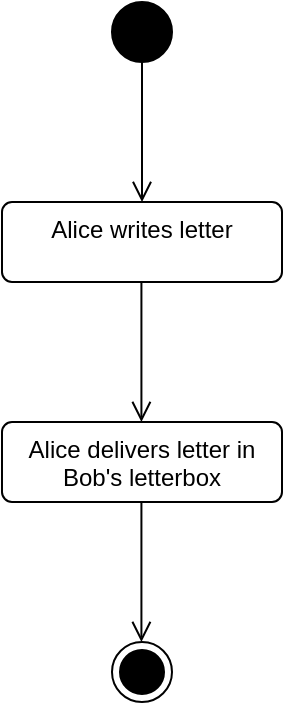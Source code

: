 <mxfile version="21.7.4" type="github">
  <diagram name="Page-1" id="SjtMiZsD_BO0Mgj-9Opu">
    <mxGraphModel dx="1114" dy="705" grid="1" gridSize="10" guides="1" tooltips="1" connect="1" arrows="1" fold="1" page="1" pageScale="1" pageWidth="827" pageHeight="1169" math="0" shadow="0">
      <root>
        <mxCell id="0" />
        <mxCell id="1" parent="0" />
        <mxCell id="zDtXWsLHAUSplq666p_f-1" value="" style="ellipse;fillColor=strokeColor;html=1;" parent="1" vertex="1">
          <mxGeometry x="180" y="30" width="30" height="30" as="geometry" />
        </mxCell>
        <mxCell id="zDtXWsLHAUSplq666p_f-2" value="" style="endArrow=open;startArrow=none;endFill=0;startFill=0;endSize=8;html=1;verticalAlign=bottom;labelBackgroundColor=none;strokeWidth=1;rounded=0;exitX=0.5;exitY=1;exitDx=0;exitDy=0;" parent="1" source="zDtXWsLHAUSplq666p_f-1" edge="1">
          <mxGeometry width="160" relative="1" as="geometry">
            <mxPoint x="194.5" y="70" as="sourcePoint" />
            <mxPoint x="195" y="130" as="targetPoint" />
          </mxGeometry>
        </mxCell>
        <mxCell id="zDtXWsLHAUSplq666p_f-3" value="Alice writes letter" style="html=1;align=center;verticalAlign=top;rounded=1;absoluteArcSize=1;arcSize=10;dashed=0;whiteSpace=wrap;" parent="1" vertex="1">
          <mxGeometry x="125" y="130" width="140" height="40" as="geometry" />
        </mxCell>
        <mxCell id="zDtXWsLHAUSplq666p_f-4" value="" style="endArrow=open;startArrow=none;endFill=0;startFill=0;endSize=8;html=1;verticalAlign=bottom;labelBackgroundColor=none;strokeWidth=1;rounded=0;exitX=0.5;exitY=1;exitDx=0;exitDy=0;" parent="1" edge="1">
          <mxGeometry width="160" relative="1" as="geometry">
            <mxPoint x="194.71" y="170" as="sourcePoint" />
            <mxPoint x="194.71" y="240" as="targetPoint" />
          </mxGeometry>
        </mxCell>
        <mxCell id="zDtXWsLHAUSplq666p_f-5" value="Alice delivers letter in Bob&#39;s letterbox" style="html=1;align=center;verticalAlign=top;rounded=1;absoluteArcSize=1;arcSize=10;dashed=0;whiteSpace=wrap;" parent="1" vertex="1">
          <mxGeometry x="125" y="240" width="140" height="40" as="geometry" />
        </mxCell>
        <mxCell id="zDtXWsLHAUSplq666p_f-6" value="" style="endArrow=open;startArrow=none;endFill=0;startFill=0;endSize=8;html=1;verticalAlign=bottom;labelBackgroundColor=none;strokeWidth=1;rounded=0;exitX=0.5;exitY=1;exitDx=0;exitDy=0;" parent="1" edge="1">
          <mxGeometry width="160" relative="1" as="geometry">
            <mxPoint x="194.71" y="280" as="sourcePoint" />
            <mxPoint x="194.71" y="350" as="targetPoint" />
          </mxGeometry>
        </mxCell>
        <mxCell id="zDtXWsLHAUSplq666p_f-7" value="" style="ellipse;html=1;shape=endState;fillColor=strokeColor;" parent="1" vertex="1">
          <mxGeometry x="180" y="350" width="30" height="30" as="geometry" />
        </mxCell>
      </root>
    </mxGraphModel>
  </diagram>
</mxfile>
